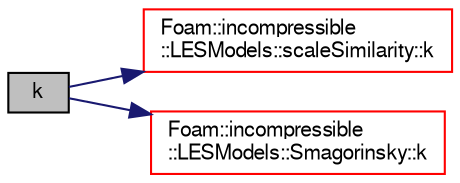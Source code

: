 digraph "k"
{
  bgcolor="transparent";
  edge [fontname="FreeSans",fontsize="10",labelfontname="FreeSans",labelfontsize="10"];
  node [fontname="FreeSans",fontsize="10",shape=record];
  rankdir="LR";
  Node368 [label="k",height=0.2,width=0.4,color="black", fillcolor="grey75", style="filled", fontcolor="black"];
  Node368 -> Node369 [color="midnightblue",fontsize="10",style="solid",fontname="FreeSans"];
  Node369 [label="Foam::incompressible\l::LESModels::scaleSimilarity::k",height=0.2,width=0.4,color="red",URL="$a30890.html#a2e01d66cd4db498fd5e869ea66925978",tooltip="Return the SGS turbulent kinetic energy. "];
  Node368 -> Node372 [color="midnightblue",fontsize="10",style="solid",fontname="FreeSans"];
  Node372 [label="Foam::incompressible\l::LESModels::Smagorinsky::k",height=0.2,width=0.4,color="red",URL="$a30894.html#a2cc3daa68147a9052c2b37e9ac37eca4",tooltip="Return SGS kinetic energy. "];
}
